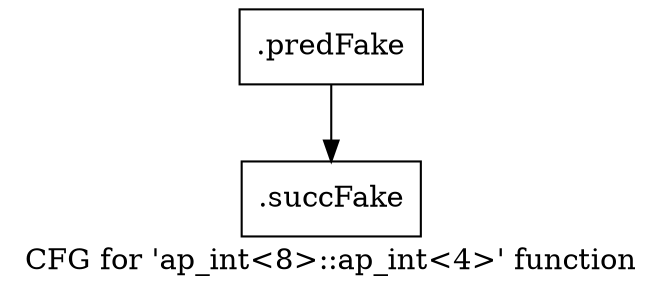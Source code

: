 digraph "CFG for 'ap_int\<8\>::ap_int\<4\>' function" {
	label="CFG for 'ap_int\<8\>::ap_int\<4\>' function";

	Node0x4668800 [shape=record,filename="",linenumber="",label="{.predFake}"];
	Node0x4668800 -> Node0x484d2f0[ callList="" memoryops="" filename="/media/miguel/NewVolume/Linux/Xilinx/Vitis_HLS/2020.2/include/ap_int.h" execusionnum="18"];
	Node0x484d2f0 [shape=record,filename="/media/miguel/NewVolume/Linux/Xilinx/Vitis_HLS/2020.2/include/ap_int.h",linenumber="70",label="{.succFake}"];
}
